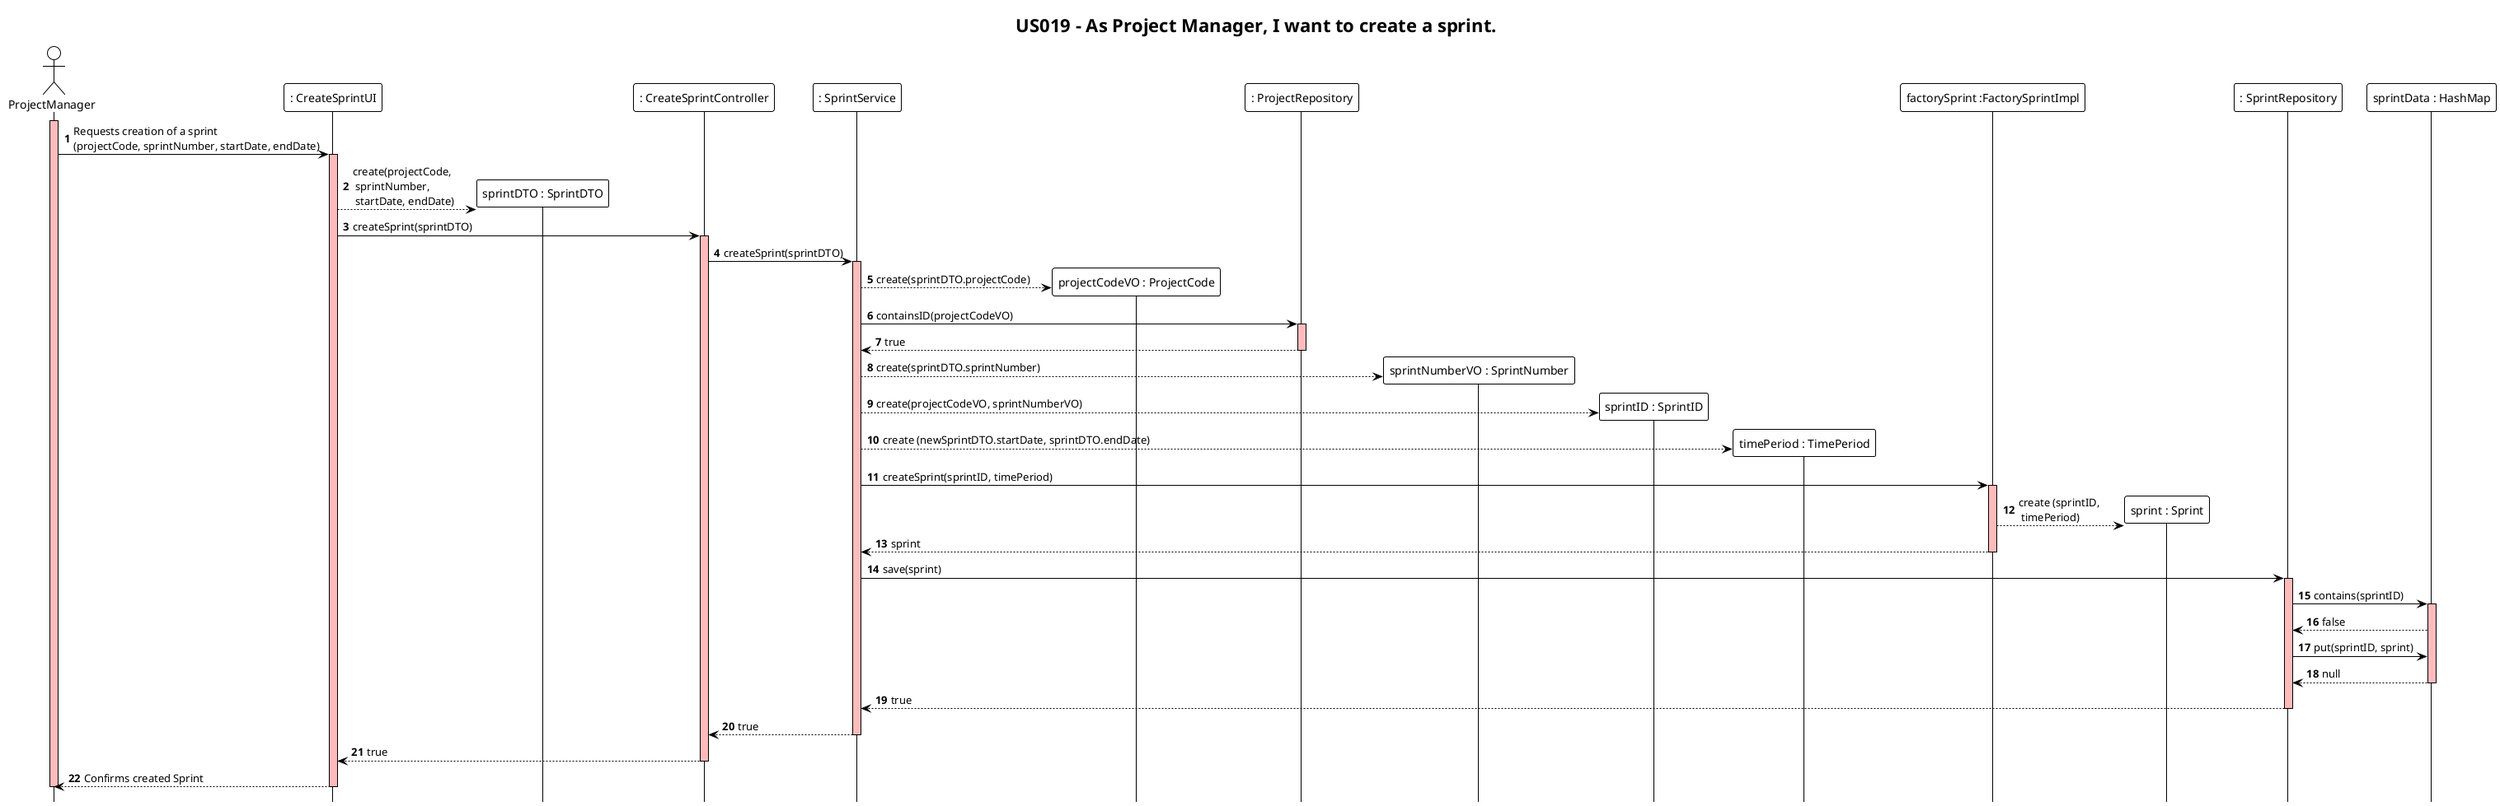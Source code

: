 @startuml
!theme plain
hide footbox
autonumber
title "US019 - As Project Manager, I want to create a sprint."

actor ProjectManager as User
participant ": CreateSprintUI" as UI
participant "sprintDTO : SprintDTO" as DTO
participant ": CreateSprintController" as Controller
participant ": SprintService" as Services
participant "projectCodeVO : ProjectCode" as ProjecCode
participant ": ProjectRepository" as Repository
participant "sprintNumberVO : SprintNumber" as SprintNumber
participant "sprintID : SprintID" as SprintID
participant "timePeriod : TimePeriod" as TimePeriod
participant "factorySprint :FactorySprintImpl" as Factory
participant "sprint : Sprint" as Sprint
participant "sprint : Sprint" as Sprint
participant ": SprintRepository" as SprintRepository
participant "sprintData : HashMap" as HashMap


activate User #FFBBBB
User ->  UI: Requests creation of a sprint \n(projectCode, sprintNumber, startDate, endDate)

activate UI #FFBBBB
UI --> DTO **: create(projectCode, \n sprintNumber,\n startDate, endDate)
UI -> Controller: createSprint(sprintDTO)

activate Controller #FFBBBB
Controller -> Services: createSprint(sprintDTO)

activate Services #FFBBBB
Services --> ProjecCode ** : create(sprintDTO.projectCode)
Services -> Repository: containsID(projectCodeVO)

activate Repository #FFBBBB
Repository -->Services: true
deactivate

Services --> SprintNumber ** : create(sprintDTO.sprintNumber)
Services --> SprintID ** : create(projectCodeVO, sprintNumberVO)
Services --> TimePeriod ** : create (newSprintDTO.startDate, sprintDTO.endDate)
Services -> Factory: createSprint(sprintID, timePeriod)

activate Factory #FFBBBB
Factory --> Sprint ** : create (sprintID, \n timePeriod)
Factory --> Services : sprint
deactivate

Services -> SprintRepository :save(sprint)

activate SprintRepository #FFBBBB
SprintRepository -> HashMap : contains(sprintID)

activate HashMap #FFBBBB
HashMap --> SprintRepository : false
SprintRepository -> HashMap : put(sprintID, sprint)
HashMap --> SprintRepository: null
deactivate HashMap #FFBBBB

SprintRepository --> Services: true
deactivate

Services --> Controller: true
deactivate

Controller --> UI: true
deactivate

UI --> User: Confirms created Sprint
deactivate UI
deactivate User #FFBBBB
@enduml